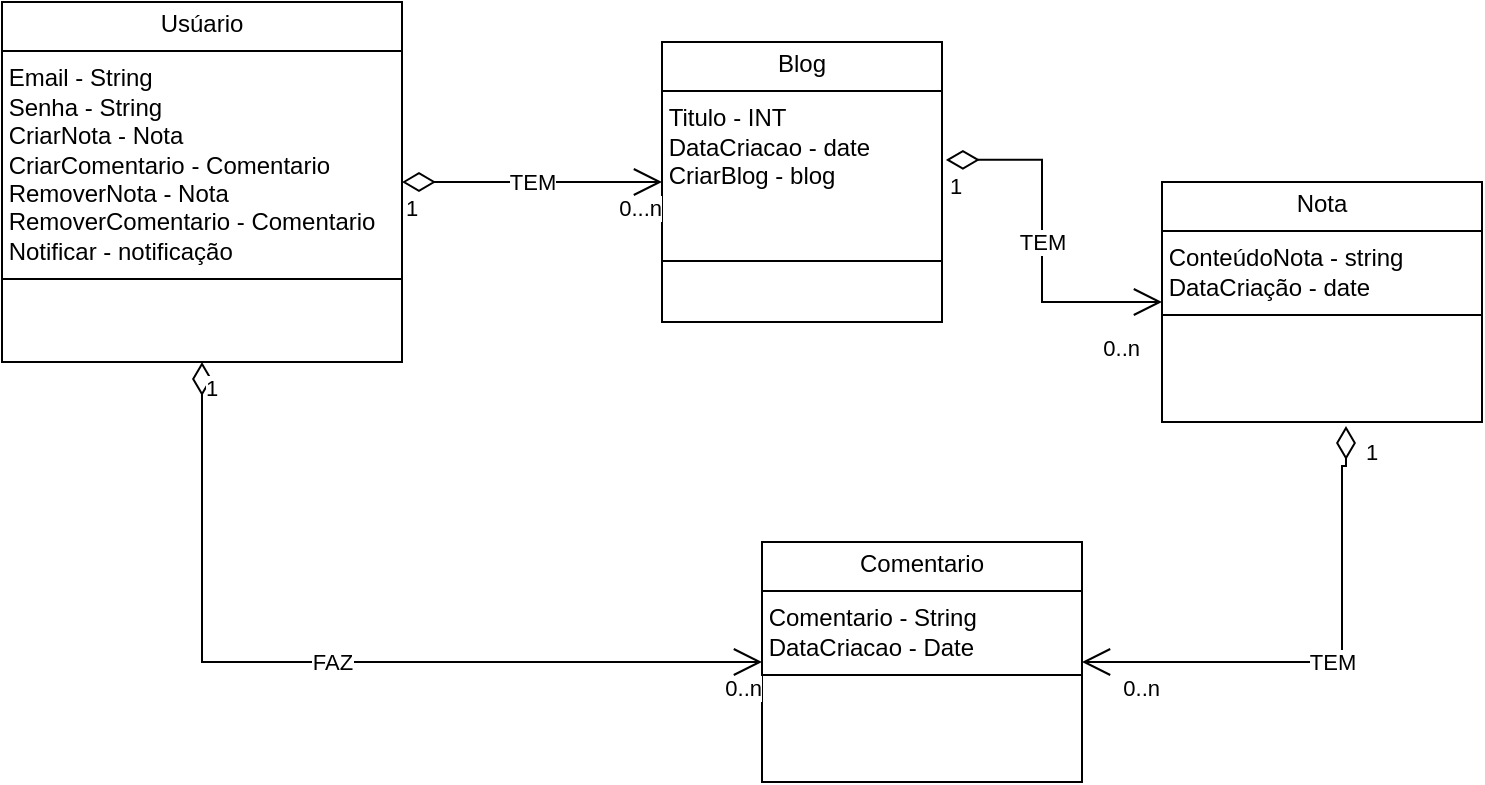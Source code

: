<mxfile version="24.2.0" type="github">
  <diagram name="Página-1" id="BJ0FDYV7WeU5AChwLW6k">
    <mxGraphModel dx="1364" dy="795" grid="1" gridSize="10" guides="1" tooltips="1" connect="1" arrows="1" fold="1" page="1" pageScale="1" pageWidth="827" pageHeight="1169" math="0" shadow="0">
      <root>
        <mxCell id="0" />
        <mxCell id="1" parent="0" />
        <mxCell id="r8cadCt1gOrm9D4LQtw2-33" value="&lt;p style=&quot;margin:0px;margin-top:4px;text-align:center;&quot;&gt;Usúario&lt;/p&gt;&lt;hr size=&quot;1&quot; style=&quot;border-style:solid;&quot;&gt;&lt;div&gt;&amp;nbsp;Email - String&lt;/div&gt;&lt;div&gt;&amp;nbsp;Senha - String&lt;/div&gt;&lt;div&gt;&amp;nbsp;CriarNota - Nota&lt;/div&gt;&lt;div&gt;&amp;nbsp;CriarComentario - Comentario&lt;/div&gt;&lt;div&gt;&amp;nbsp;RemoverNota - Nota&lt;/div&gt;&lt;div&gt;&amp;nbsp;RemoverComentario - Comentario&lt;/div&gt;&lt;div&gt;&amp;nbsp;Notificar - notificação&lt;br&gt;&lt;/div&gt;&lt;p style=&quot;margin:0px;margin-left:4px;&quot;&gt;&lt;/p&gt;&lt;hr size=&quot;1&quot; style=&quot;border-style:solid;&quot;&gt;&lt;p style=&quot;margin:0px;margin-left:4px;&quot;&gt;&lt;br&gt;&lt;/p&gt;" style="verticalAlign=top;align=left;overflow=fill;html=1;whiteSpace=wrap;" vertex="1" parent="1">
          <mxGeometry x="50" y="120" width="200" height="180" as="geometry" />
        </mxCell>
        <mxCell id="r8cadCt1gOrm9D4LQtw2-35" value="&lt;p style=&quot;margin:0px;margin-top:4px;text-align:center;&quot;&gt;Nota&lt;/p&gt;&lt;hr size=&quot;1&quot; style=&quot;border-style:solid;&quot;&gt;&lt;div&gt;&amp;nbsp;ConteúdoNota - string&lt;/div&gt;&lt;div&gt;&amp;nbsp;DataCriação - date&lt;br&gt;&lt;/div&gt;&lt;p style=&quot;margin:0px;margin-left:4px;&quot;&gt;&lt;/p&gt;&lt;hr size=&quot;1&quot; style=&quot;border-style:solid;&quot;&gt;&lt;p style=&quot;margin:0px;margin-left:4px;&quot;&gt;&lt;br&gt;&lt;/p&gt;" style="verticalAlign=top;align=left;overflow=fill;html=1;whiteSpace=wrap;" vertex="1" parent="1">
          <mxGeometry x="630" y="210" width="160" height="120" as="geometry" />
        </mxCell>
        <mxCell id="r8cadCt1gOrm9D4LQtw2-36" value="&lt;p style=&quot;margin:0px;margin-top:4px;text-align:center;&quot;&gt;Blog&lt;/p&gt;&lt;hr size=&quot;1&quot; style=&quot;border-style:solid;&quot;&gt;&amp;nbsp;Titulo - INT&lt;div&gt;&amp;nbsp;DataCriacao - date&lt;/div&gt;&lt;div&gt;&lt;div&gt;&amp;nbsp;CriarBlog - blog&lt;/div&gt;&lt;/div&gt;&lt;div&gt;&lt;br&gt;&lt;br&gt;&lt;/div&gt;&lt;hr size=&quot;1&quot; style=&quot;border-style:solid;&quot;&gt;&lt;p style=&quot;margin:0px;margin-left:4px;&quot;&gt;&lt;br&gt;&lt;/p&gt;" style="verticalAlign=top;align=left;overflow=fill;html=1;whiteSpace=wrap;" vertex="1" parent="1">
          <mxGeometry x="380" y="140" width="140" height="140" as="geometry" />
        </mxCell>
        <mxCell id="r8cadCt1gOrm9D4LQtw2-37" value="&lt;p style=&quot;margin:0px;margin-top:4px;text-align:center;&quot;&gt;Comentario&lt;/p&gt;&lt;hr size=&quot;1&quot; style=&quot;border-style:solid;&quot;&gt;&lt;div&gt;&amp;nbsp;Comentario - String&lt;/div&gt;&lt;div&gt;&amp;nbsp;DataCriacao - Date&lt;br&gt;&lt;/div&gt;&lt;p style=&quot;margin:0px;margin-left:4px;&quot;&gt;&lt;/p&gt;&lt;hr size=&quot;1&quot; style=&quot;border-style:solid;&quot;&gt;&lt;p style=&quot;margin:0px;margin-left:4px;&quot;&gt;&lt;br&gt;&lt;/p&gt;" style="verticalAlign=top;align=left;overflow=fill;html=1;whiteSpace=wrap;" vertex="1" parent="1">
          <mxGeometry x="430" y="390" width="160" height="120" as="geometry" />
        </mxCell>
        <mxCell id="r8cadCt1gOrm9D4LQtw2-44" value="TEM" style="endArrow=open;html=1;endSize=12;startArrow=diamondThin;startSize=14;startFill=0;edgeStyle=orthogonalEdgeStyle;rounded=0;exitX=1;exitY=0.5;exitDx=0;exitDy=0;entryX=0;entryY=0.5;entryDx=0;entryDy=0;" edge="1" parent="1" source="r8cadCt1gOrm9D4LQtw2-33" target="r8cadCt1gOrm9D4LQtw2-36">
          <mxGeometry relative="1" as="geometry">
            <mxPoint x="210" y="380" as="sourcePoint" />
            <mxPoint x="370" y="380" as="targetPoint" />
          </mxGeometry>
        </mxCell>
        <mxCell id="r8cadCt1gOrm9D4LQtw2-45" value="1" style="edgeLabel;resizable=0;html=1;align=left;verticalAlign=top;" connectable="0" vertex="1" parent="r8cadCt1gOrm9D4LQtw2-44">
          <mxGeometry x="-1" relative="1" as="geometry" />
        </mxCell>
        <mxCell id="r8cadCt1gOrm9D4LQtw2-46" value="0...n" style="edgeLabel;resizable=0;html=1;align=right;verticalAlign=top;" connectable="0" vertex="1" parent="r8cadCt1gOrm9D4LQtw2-44">
          <mxGeometry x="1" relative="1" as="geometry" />
        </mxCell>
        <mxCell id="r8cadCt1gOrm9D4LQtw2-47" value="TEM" style="endArrow=open;html=1;endSize=12;startArrow=diamondThin;startSize=14;startFill=0;edgeStyle=orthogonalEdgeStyle;rounded=0;exitX=1.014;exitY=0.421;exitDx=0;exitDy=0;exitPerimeter=0;entryX=0;entryY=0.5;entryDx=0;entryDy=0;" edge="1" parent="1" source="r8cadCt1gOrm9D4LQtw2-36" target="r8cadCt1gOrm9D4LQtw2-35">
          <mxGeometry relative="1" as="geometry">
            <mxPoint x="210" y="380" as="sourcePoint" />
            <mxPoint x="370" y="380" as="targetPoint" />
            <Array as="points">
              <mxPoint x="570" y="199" />
              <mxPoint x="570" y="270" />
            </Array>
          </mxGeometry>
        </mxCell>
        <mxCell id="r8cadCt1gOrm9D4LQtw2-48" value="1" style="edgeLabel;resizable=0;html=1;align=left;verticalAlign=top;" connectable="0" vertex="1" parent="r8cadCt1gOrm9D4LQtw2-47">
          <mxGeometry x="-1" relative="1" as="geometry" />
        </mxCell>
        <mxCell id="r8cadCt1gOrm9D4LQtw2-49" value="0..n" style="edgeLabel;resizable=0;html=1;align=right;verticalAlign=top;" connectable="0" vertex="1" parent="r8cadCt1gOrm9D4LQtw2-47">
          <mxGeometry x="1" relative="1" as="geometry">
            <mxPoint x="-10" y="10" as="offset" />
          </mxGeometry>
        </mxCell>
        <mxCell id="r8cadCt1gOrm9D4LQtw2-50" value="TEM" style="endArrow=open;html=1;endSize=12;startArrow=diamondThin;startSize=14;startFill=0;edgeStyle=orthogonalEdgeStyle;rounded=0;exitX=0.575;exitY=1.017;exitDx=0;exitDy=0;exitPerimeter=0;entryX=1;entryY=0.5;entryDx=0;entryDy=0;" edge="1" parent="1" source="r8cadCt1gOrm9D4LQtw2-35" target="r8cadCt1gOrm9D4LQtw2-37">
          <mxGeometry relative="1" as="geometry">
            <mxPoint x="210" y="380" as="sourcePoint" />
            <mxPoint x="370" y="380" as="targetPoint" />
            <Array as="points">
              <mxPoint x="720" y="352" />
              <mxPoint x="720" y="450" />
            </Array>
          </mxGeometry>
        </mxCell>
        <mxCell id="r8cadCt1gOrm9D4LQtw2-51" value="1" style="edgeLabel;resizable=0;html=1;align=left;verticalAlign=top;" connectable="0" vertex="1" parent="r8cadCt1gOrm9D4LQtw2-50">
          <mxGeometry x="-1" relative="1" as="geometry">
            <mxPoint x="8" as="offset" />
          </mxGeometry>
        </mxCell>
        <mxCell id="r8cadCt1gOrm9D4LQtw2-52" value="0..n" style="edgeLabel;resizable=0;html=1;align=right;verticalAlign=top;" connectable="0" vertex="1" parent="r8cadCt1gOrm9D4LQtw2-50">
          <mxGeometry x="1" relative="1" as="geometry">
            <mxPoint x="40" as="offset" />
          </mxGeometry>
        </mxCell>
        <mxCell id="r8cadCt1gOrm9D4LQtw2-54" value="FAZ" style="endArrow=open;html=1;endSize=12;startArrow=diamondThin;startSize=14;startFill=0;edgeStyle=orthogonalEdgeStyle;rounded=0;exitX=0.5;exitY=1;exitDx=0;exitDy=0;entryX=0;entryY=0.5;entryDx=0;entryDy=0;" edge="1" parent="1" source="r8cadCt1gOrm9D4LQtw2-33" target="r8cadCt1gOrm9D4LQtw2-37">
          <mxGeometry relative="1" as="geometry">
            <mxPoint x="210" y="380" as="sourcePoint" />
            <mxPoint x="370" y="380" as="targetPoint" />
          </mxGeometry>
        </mxCell>
        <mxCell id="r8cadCt1gOrm9D4LQtw2-55" value="1" style="edgeLabel;resizable=0;html=1;align=left;verticalAlign=top;" connectable="0" vertex="1" parent="r8cadCt1gOrm9D4LQtw2-54">
          <mxGeometry x="-1" relative="1" as="geometry" />
        </mxCell>
        <mxCell id="r8cadCt1gOrm9D4LQtw2-56" value="0..n" style="edgeLabel;resizable=0;html=1;align=right;verticalAlign=top;" connectable="0" vertex="1" parent="r8cadCt1gOrm9D4LQtw2-54">
          <mxGeometry x="1" relative="1" as="geometry" />
        </mxCell>
      </root>
    </mxGraphModel>
  </diagram>
</mxfile>
